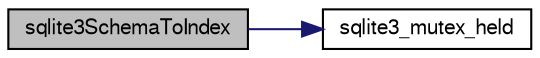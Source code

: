 digraph "sqlite3SchemaToIndex"
{
  edge [fontname="FreeSans",fontsize="10",labelfontname="FreeSans",labelfontsize="10"];
  node [fontname="FreeSans",fontsize="10",shape=record];
  rankdir="LR";
  Node693049 [label="sqlite3SchemaToIndex",height=0.2,width=0.4,color="black", fillcolor="grey75", style="filled", fontcolor="black"];
  Node693049 -> Node693050 [color="midnightblue",fontsize="10",style="solid",fontname="FreeSans"];
  Node693050 [label="sqlite3_mutex_held",height=0.2,width=0.4,color="black", fillcolor="white", style="filled",URL="$sqlite3_8c.html#acf77da68932b6bc163c5e68547ecc3e7"];
}
